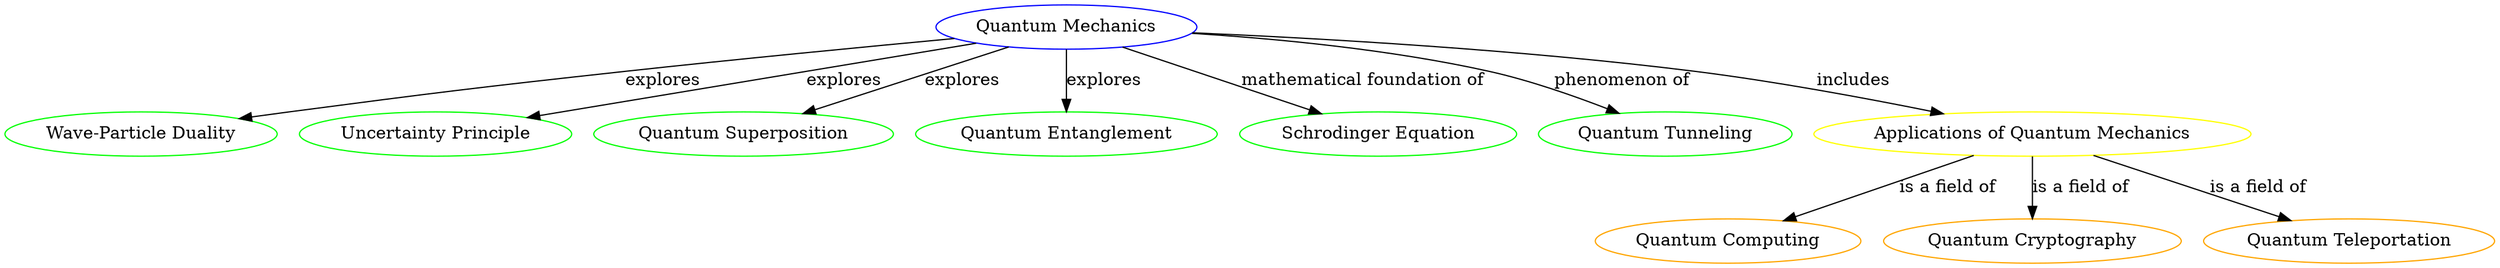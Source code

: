 // Knowledge Graph
digraph {
	1 [label="Quantum Mechanics" color=blue]
	2 [label="Wave-Particle Duality" color=green]
	3 [label="Uncertainty Principle" color=green]
	4 [label="Quantum Superposition" color=green]
	5 [label="Quantum Entanglement" color=green]
	6 [label="Schrodinger Equation" color=green]
	7 [label="Quantum Tunneling" color=green]
	8 [label="Applications of Quantum Mechanics" color=yellow]
	9 [label="Quantum Computing" color=orange]
	10 [label="Quantum Cryptography" color=orange]
	11 [label="Quantum Teleportation" color=orange]
	1 -> 2 [label=explores color=black]
	1 -> 3 [label=explores color=black]
	1 -> 4 [label=explores color=black]
	1 -> 5 [label=explores color=black]
	1 -> 6 [label="mathematical foundation of" color=black]
	1 -> 7 [label="phenomenon of" color=black]
	1 -> 8 [label=includes color=black]
	8 -> 9 [label="is a field of" color=black]
	8 -> 10 [label="is a field of" color=black]
	8 -> 11 [label="is a field of" color=black]
}
